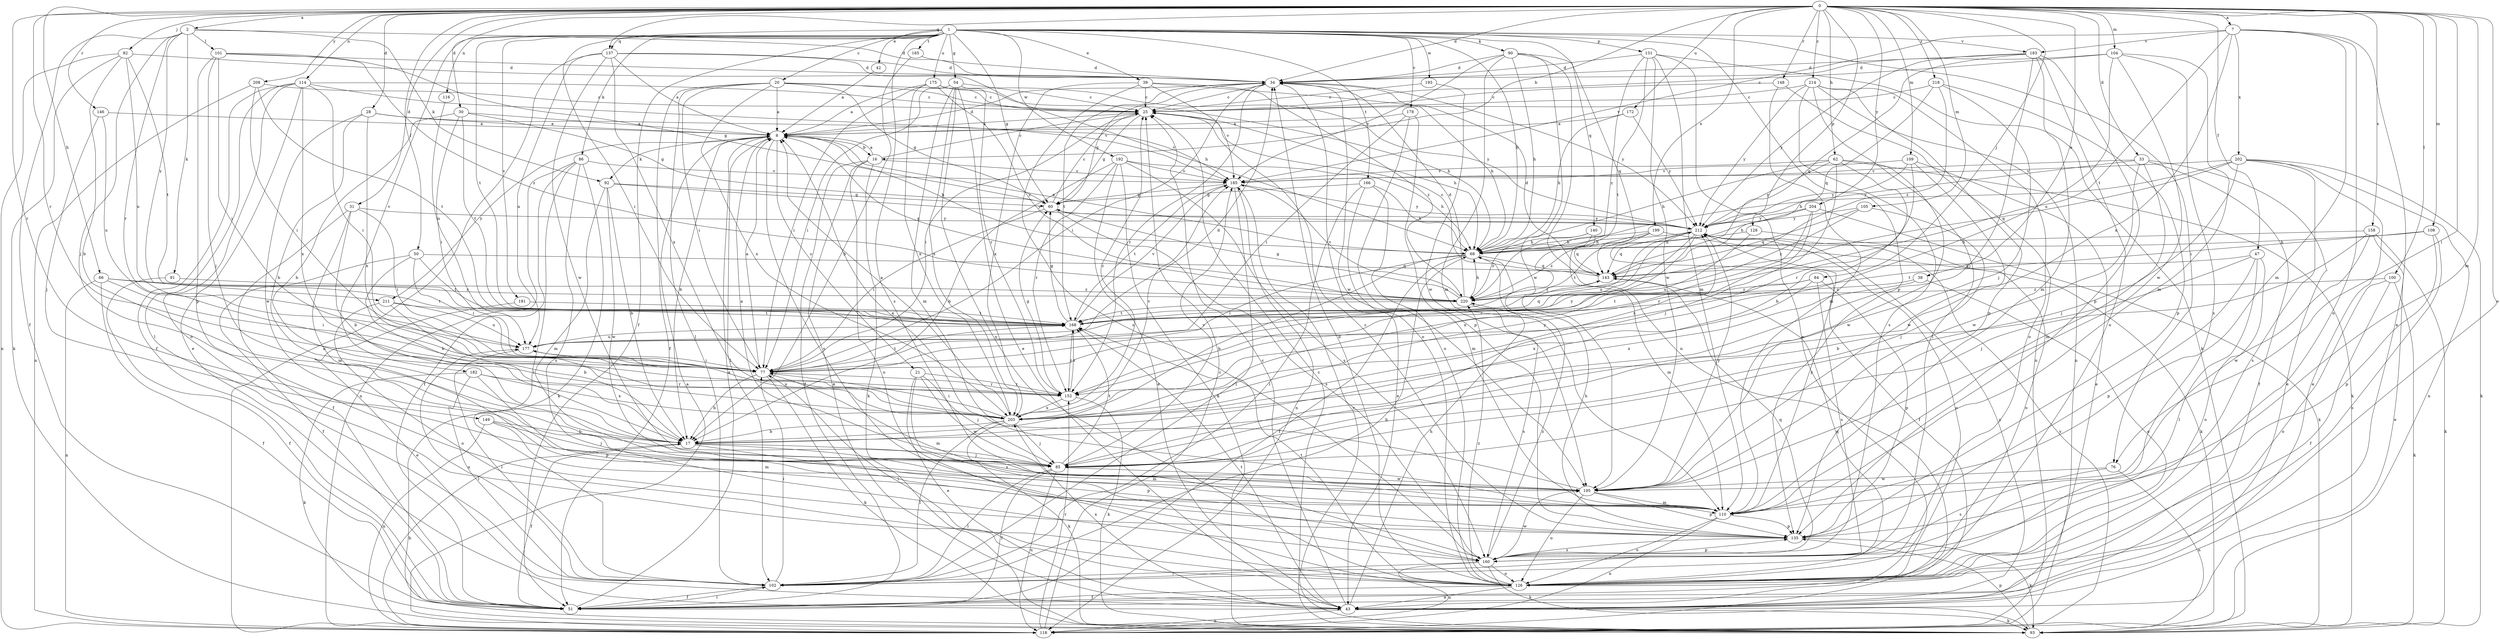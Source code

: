 strict digraph  {
0;
1;
2;
7;
8;
16;
17;
20;
21;
25;
28;
30;
31;
33;
34;
38;
39;
42;
43;
47;
50;
51;
54;
60;
62;
66;
68;
76;
77;
82;
84;
85;
86;
90;
91;
92;
93;
100;
101;
102;
104;
105;
108;
109;
110;
114;
116;
118;
126;
128;
131;
135;
137;
140;
143;
146;
148;
149;
152;
158;
160;
165;
166;
168;
172;
175;
177;
178;
181;
182;
183;
185;
192;
193;
195;
199;
202;
203;
204;
208;
211;
212;
214;
218;
220;
0 -> 2  [label=a];
0 -> 7  [label=a];
0 -> 16  [label=b];
0 -> 28  [label=d];
0 -> 30  [label=d];
0 -> 31  [label=d];
0 -> 33  [label=d];
0 -> 34  [label=d];
0 -> 38  [label=e];
0 -> 47  [label=f];
0 -> 50  [label=f];
0 -> 62  [label=h];
0 -> 66  [label=h];
0 -> 76  [label=i];
0 -> 82  [label=j];
0 -> 84  [label=j];
0 -> 100  [label=l];
0 -> 104  [label=m];
0 -> 105  [label=m];
0 -> 108  [label=m];
0 -> 109  [label=m];
0 -> 110  [label=m];
0 -> 114  [label=n];
0 -> 126  [label=o];
0 -> 128  [label=p];
0 -> 137  [label=q];
0 -> 146  [label=r];
0 -> 148  [label=r];
0 -> 149  [label=r];
0 -> 152  [label=r];
0 -> 158  [label=s];
0 -> 172  [label=u];
0 -> 199  [label=x];
0 -> 204  [label=y];
0 -> 208  [label=y];
0 -> 214  [label=z];
0 -> 218  [label=z];
1 -> 20  [label=c];
1 -> 39  [label=e];
1 -> 42  [label=e];
1 -> 51  [label=f];
1 -> 54  [label=g];
1 -> 60  [label=g];
1 -> 68  [label=h];
1 -> 76  [label=i];
1 -> 77  [label=i];
1 -> 86  [label=k];
1 -> 90  [label=k];
1 -> 116  [label=n];
1 -> 131  [label=p];
1 -> 135  [label=p];
1 -> 137  [label=q];
1 -> 140  [label=q];
1 -> 160  [label=s];
1 -> 165  [label=t];
1 -> 166  [label=t];
1 -> 168  [label=t];
1 -> 175  [label=u];
1 -> 178  [label=v];
1 -> 181  [label=v];
1 -> 182  [label=v];
1 -> 183  [label=v];
1 -> 192  [label=w];
1 -> 193  [label=w];
2 -> 34  [label=d];
2 -> 51  [label=f];
2 -> 85  [label=j];
2 -> 91  [label=k];
2 -> 92  [label=k];
2 -> 101  [label=l];
2 -> 152  [label=r];
2 -> 211  [label=y];
7 -> 43  [label=e];
7 -> 110  [label=m];
7 -> 126  [label=o];
7 -> 168  [label=t];
7 -> 183  [label=v];
7 -> 185  [label=v];
7 -> 202  [label=x];
7 -> 203  [label=x];
8 -> 16  [label=b];
8 -> 17  [label=b];
8 -> 21  [label=c];
8 -> 34  [label=d];
8 -> 68  [label=h];
8 -> 92  [label=k];
8 -> 102  [label=l];
8 -> 160  [label=s];
8 -> 211  [label=y];
16 -> 8  [label=a];
16 -> 25  [label=c];
16 -> 43  [label=e];
16 -> 51  [label=f];
16 -> 93  [label=k];
16 -> 126  [label=o];
16 -> 185  [label=v];
17 -> 51  [label=f];
17 -> 85  [label=j];
17 -> 110  [label=m];
17 -> 135  [label=p];
20 -> 8  [label=a];
20 -> 25  [label=c];
20 -> 51  [label=f];
20 -> 60  [label=g];
20 -> 77  [label=i];
20 -> 102  [label=l];
20 -> 203  [label=x];
20 -> 212  [label=y];
21 -> 43  [label=e];
21 -> 85  [label=j];
21 -> 152  [label=r];
21 -> 160  [label=s];
21 -> 195  [label=w];
25 -> 8  [label=a];
25 -> 60  [label=g];
25 -> 68  [label=h];
25 -> 77  [label=i];
28 -> 8  [label=a];
28 -> 17  [label=b];
28 -> 185  [label=v];
28 -> 195  [label=w];
28 -> 203  [label=x];
30 -> 8  [label=a];
30 -> 17  [label=b];
30 -> 60  [label=g];
30 -> 77  [label=i];
30 -> 168  [label=t];
31 -> 17  [label=b];
31 -> 51  [label=f];
31 -> 77  [label=i];
31 -> 110  [label=m];
31 -> 212  [label=y];
33 -> 43  [label=e];
33 -> 51  [label=f];
33 -> 110  [label=m];
33 -> 185  [label=v];
33 -> 195  [label=w];
33 -> 212  [label=y];
34 -> 25  [label=c];
34 -> 60  [label=g];
34 -> 77  [label=i];
34 -> 126  [label=o];
34 -> 152  [label=r];
34 -> 168  [label=t];
34 -> 195  [label=w];
34 -> 212  [label=y];
38 -> 126  [label=o];
38 -> 203  [label=x];
38 -> 220  [label=z];
39 -> 25  [label=c];
39 -> 68  [label=h];
39 -> 160  [label=s];
39 -> 185  [label=v];
39 -> 203  [label=x];
39 -> 220  [label=z];
42 -> 8  [label=a];
43 -> 25  [label=c];
43 -> 68  [label=h];
43 -> 93  [label=k];
43 -> 118  [label=n];
43 -> 168  [label=t];
43 -> 203  [label=x];
43 -> 212  [label=y];
47 -> 17  [label=b];
47 -> 102  [label=l];
47 -> 126  [label=o];
47 -> 135  [label=p];
47 -> 143  [label=q];
50 -> 17  [label=b];
50 -> 51  [label=f];
50 -> 77  [label=i];
50 -> 143  [label=q];
50 -> 168  [label=t];
51 -> 8  [label=a];
51 -> 102  [label=l];
54 -> 25  [label=c];
54 -> 43  [label=e];
54 -> 77  [label=i];
54 -> 110  [label=m];
54 -> 126  [label=o];
54 -> 152  [label=r];
54 -> 203  [label=x];
60 -> 25  [label=c];
60 -> 77  [label=i];
60 -> 160  [label=s];
60 -> 212  [label=y];
62 -> 17  [label=b];
62 -> 68  [label=h];
62 -> 85  [label=j];
62 -> 93  [label=k];
62 -> 185  [label=v];
62 -> 195  [label=w];
62 -> 212  [label=y];
66 -> 51  [label=f];
66 -> 77  [label=i];
66 -> 118  [label=n];
66 -> 168  [label=t];
66 -> 220  [label=z];
68 -> 8  [label=a];
68 -> 17  [label=b];
68 -> 51  [label=f];
68 -> 77  [label=i];
68 -> 143  [label=q];
76 -> 118  [label=n];
76 -> 160  [label=s];
76 -> 195  [label=w];
77 -> 8  [label=a];
77 -> 17  [label=b];
77 -> 34  [label=d];
77 -> 93  [label=k];
77 -> 110  [label=m];
77 -> 152  [label=r];
77 -> 168  [label=t];
77 -> 212  [label=y];
82 -> 17  [label=b];
82 -> 34  [label=d];
82 -> 93  [label=k];
82 -> 118  [label=n];
82 -> 168  [label=t];
82 -> 177  [label=u];
84 -> 135  [label=p];
84 -> 160  [label=s];
84 -> 168  [label=t];
84 -> 203  [label=x];
84 -> 220  [label=z];
85 -> 8  [label=a];
85 -> 51  [label=f];
85 -> 102  [label=l];
85 -> 118  [label=n];
85 -> 168  [label=t];
85 -> 185  [label=v];
85 -> 195  [label=w];
86 -> 51  [label=f];
86 -> 93  [label=k];
86 -> 102  [label=l];
86 -> 118  [label=n];
86 -> 160  [label=s];
86 -> 185  [label=v];
90 -> 34  [label=d];
90 -> 68  [label=h];
90 -> 110  [label=m];
90 -> 118  [label=n];
90 -> 143  [label=q];
90 -> 185  [label=v];
90 -> 195  [label=w];
91 -> 51  [label=f];
91 -> 220  [label=z];
92 -> 17  [label=b];
92 -> 60  [label=g];
92 -> 110  [label=m];
92 -> 195  [label=w];
92 -> 212  [label=y];
93 -> 25  [label=c];
93 -> 135  [label=p];
93 -> 185  [label=v];
100 -> 51  [label=f];
100 -> 93  [label=k];
100 -> 126  [label=o];
100 -> 220  [label=z];
101 -> 34  [label=d];
101 -> 60  [label=g];
101 -> 77  [label=i];
101 -> 85  [label=j];
101 -> 135  [label=p];
101 -> 220  [label=z];
102 -> 51  [label=f];
102 -> 68  [label=h];
102 -> 77  [label=i];
102 -> 177  [label=u];
104 -> 25  [label=c];
104 -> 34  [label=d];
104 -> 110  [label=m];
104 -> 160  [label=s];
104 -> 177  [label=u];
104 -> 195  [label=w];
105 -> 85  [label=j];
105 -> 143  [label=q];
105 -> 212  [label=y];
105 -> 220  [label=z];
108 -> 68  [label=h];
108 -> 126  [label=o];
108 -> 135  [label=p];
108 -> 168  [label=t];
109 -> 43  [label=e];
109 -> 152  [label=r];
109 -> 185  [label=v];
109 -> 195  [label=w];
109 -> 212  [label=y];
110 -> 118  [label=n];
110 -> 126  [label=o];
110 -> 135  [label=p];
110 -> 212  [label=y];
114 -> 25  [label=c];
114 -> 43  [label=e];
114 -> 51  [label=f];
114 -> 77  [label=i];
114 -> 102  [label=l];
114 -> 126  [label=o];
114 -> 185  [label=v];
114 -> 203  [label=x];
116 -> 177  [label=u];
118 -> 8  [label=a];
118 -> 17  [label=b];
118 -> 25  [label=c];
118 -> 152  [label=r];
118 -> 212  [label=y];
126 -> 34  [label=d];
126 -> 43  [label=e];
126 -> 51  [label=f];
126 -> 77  [label=i];
126 -> 143  [label=q];
126 -> 168  [label=t];
126 -> 220  [label=z];
128 -> 68  [label=h];
128 -> 126  [label=o];
128 -> 177  [label=u];
131 -> 34  [label=d];
131 -> 43  [label=e];
131 -> 93  [label=k];
131 -> 110  [label=m];
131 -> 168  [label=t];
131 -> 195  [label=w];
131 -> 220  [label=z];
135 -> 25  [label=c];
135 -> 68  [label=h];
135 -> 93  [label=k];
135 -> 160  [label=s];
137 -> 8  [label=a];
137 -> 34  [label=d];
137 -> 68  [label=h];
137 -> 118  [label=n];
137 -> 177  [label=u];
137 -> 195  [label=w];
137 -> 203  [label=x];
140 -> 68  [label=h];
140 -> 110  [label=m];
140 -> 143  [label=q];
140 -> 220  [label=z];
143 -> 25  [label=c];
143 -> 34  [label=d];
143 -> 220  [label=z];
146 -> 8  [label=a];
146 -> 85  [label=j];
146 -> 177  [label=u];
148 -> 25  [label=c];
148 -> 110  [label=m];
148 -> 118  [label=n];
149 -> 17  [label=b];
149 -> 85  [label=j];
149 -> 110  [label=m];
149 -> 118  [label=n];
152 -> 60  [label=g];
152 -> 93  [label=k];
152 -> 168  [label=t];
152 -> 203  [label=x];
158 -> 43  [label=e];
158 -> 68  [label=h];
158 -> 85  [label=j];
158 -> 93  [label=k];
158 -> 195  [label=w];
160 -> 93  [label=k];
160 -> 102  [label=l];
160 -> 118  [label=n];
160 -> 126  [label=o];
160 -> 135  [label=p];
160 -> 143  [label=q];
160 -> 195  [label=w];
160 -> 220  [label=z];
165 -> 17  [label=b];
165 -> 34  [label=d];
166 -> 43  [label=e];
166 -> 60  [label=g];
166 -> 68  [label=h];
166 -> 102  [label=l];
166 -> 110  [label=m];
168 -> 60  [label=g];
168 -> 143  [label=q];
168 -> 152  [label=r];
168 -> 177  [label=u];
168 -> 185  [label=v];
172 -> 8  [label=a];
172 -> 68  [label=h];
172 -> 212  [label=y];
175 -> 8  [label=a];
175 -> 25  [label=c];
175 -> 68  [label=h];
175 -> 77  [label=i];
175 -> 203  [label=x];
175 -> 220  [label=z];
177 -> 77  [label=i];
177 -> 102  [label=l];
178 -> 8  [label=a];
178 -> 77  [label=i];
178 -> 126  [label=o];
178 -> 135  [label=p];
181 -> 43  [label=e];
181 -> 168  [label=t];
182 -> 93  [label=k];
182 -> 102  [label=l];
182 -> 135  [label=p];
182 -> 152  [label=r];
182 -> 203  [label=x];
183 -> 34  [label=d];
183 -> 85  [label=j];
183 -> 110  [label=m];
183 -> 126  [label=o];
183 -> 135  [label=p];
183 -> 143  [label=q];
183 -> 212  [label=y];
185 -> 60  [label=g];
185 -> 102  [label=l];
185 -> 118  [label=n];
185 -> 168  [label=t];
185 -> 212  [label=y];
192 -> 17  [label=b];
192 -> 43  [label=e];
192 -> 68  [label=h];
192 -> 93  [label=k];
192 -> 152  [label=r];
192 -> 160  [label=s];
192 -> 185  [label=v];
193 -> 25  [label=c];
193 -> 195  [label=w];
195 -> 8  [label=a];
195 -> 110  [label=m];
195 -> 126  [label=o];
195 -> 135  [label=p];
195 -> 212  [label=y];
199 -> 51  [label=f];
199 -> 68  [label=h];
199 -> 93  [label=k];
199 -> 168  [label=t];
199 -> 220  [label=z];
202 -> 43  [label=e];
202 -> 68  [label=h];
202 -> 85  [label=j];
202 -> 93  [label=k];
202 -> 118  [label=n];
202 -> 143  [label=q];
202 -> 160  [label=s];
202 -> 185  [label=v];
203 -> 8  [label=a];
203 -> 17  [label=b];
203 -> 25  [label=c];
203 -> 77  [label=i];
203 -> 85  [label=j];
203 -> 93  [label=k];
203 -> 102  [label=l];
203 -> 177  [label=u];
203 -> 185  [label=v];
203 -> 212  [label=y];
204 -> 68  [label=h];
204 -> 93  [label=k];
204 -> 152  [label=r];
204 -> 203  [label=x];
204 -> 212  [label=y];
208 -> 25  [label=c];
208 -> 77  [label=i];
208 -> 118  [label=n];
208 -> 168  [label=t];
211 -> 17  [label=b];
211 -> 126  [label=o];
211 -> 168  [label=t];
211 -> 177  [label=u];
212 -> 68  [label=h];
212 -> 126  [label=o];
212 -> 143  [label=q];
212 -> 152  [label=r];
212 -> 177  [label=u];
212 -> 203  [label=x];
214 -> 25  [label=c];
214 -> 102  [label=l];
214 -> 118  [label=n];
214 -> 126  [label=o];
214 -> 135  [label=p];
214 -> 160  [label=s];
214 -> 212  [label=y];
218 -> 25  [label=c];
218 -> 85  [label=j];
218 -> 135  [label=p];
218 -> 143  [label=q];
218 -> 220  [label=z];
220 -> 8  [label=a];
220 -> 34  [label=d];
220 -> 60  [label=g];
220 -> 68  [label=h];
220 -> 160  [label=s];
220 -> 168  [label=t];
220 -> 185  [label=v];
}
